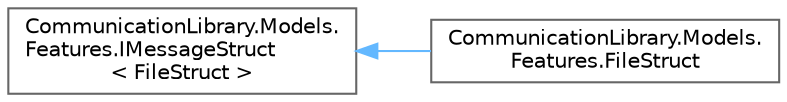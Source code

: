 digraph "Йерархия на класовете Графичен вид"
{
 // LATEX_PDF_SIZE
  bgcolor="transparent";
  edge [fontname=Helvetica,fontsize=10,labelfontname=Helvetica,labelfontsize=10];
  node [fontname=Helvetica,fontsize=10,shape=box,height=0.2,width=0.4];
  rankdir="LR";
  Node0 [label="CommunicationLibrary.Models.\lFeatures.IMessageStruct\l\< FileStruct \>",height=0.2,width=0.4,color="grey40", fillcolor="white", style="filled",URL="$interface_communication_library_1_1_models_1_1_features_1_1_i_message_struct.html",tooltip=" "];
  Node0 -> Node1 [dir="back",color="steelblue1",style="solid"];
  Node1 [label="CommunicationLibrary.Models.\lFeatures.FileStruct",height=0.2,width=0.4,color="grey40", fillcolor="white", style="filled",URL="$struct_communication_library_1_1_models_1_1_features_1_1_file_struct.html",tooltip="POCO struct to contain fileInfo."];
}
